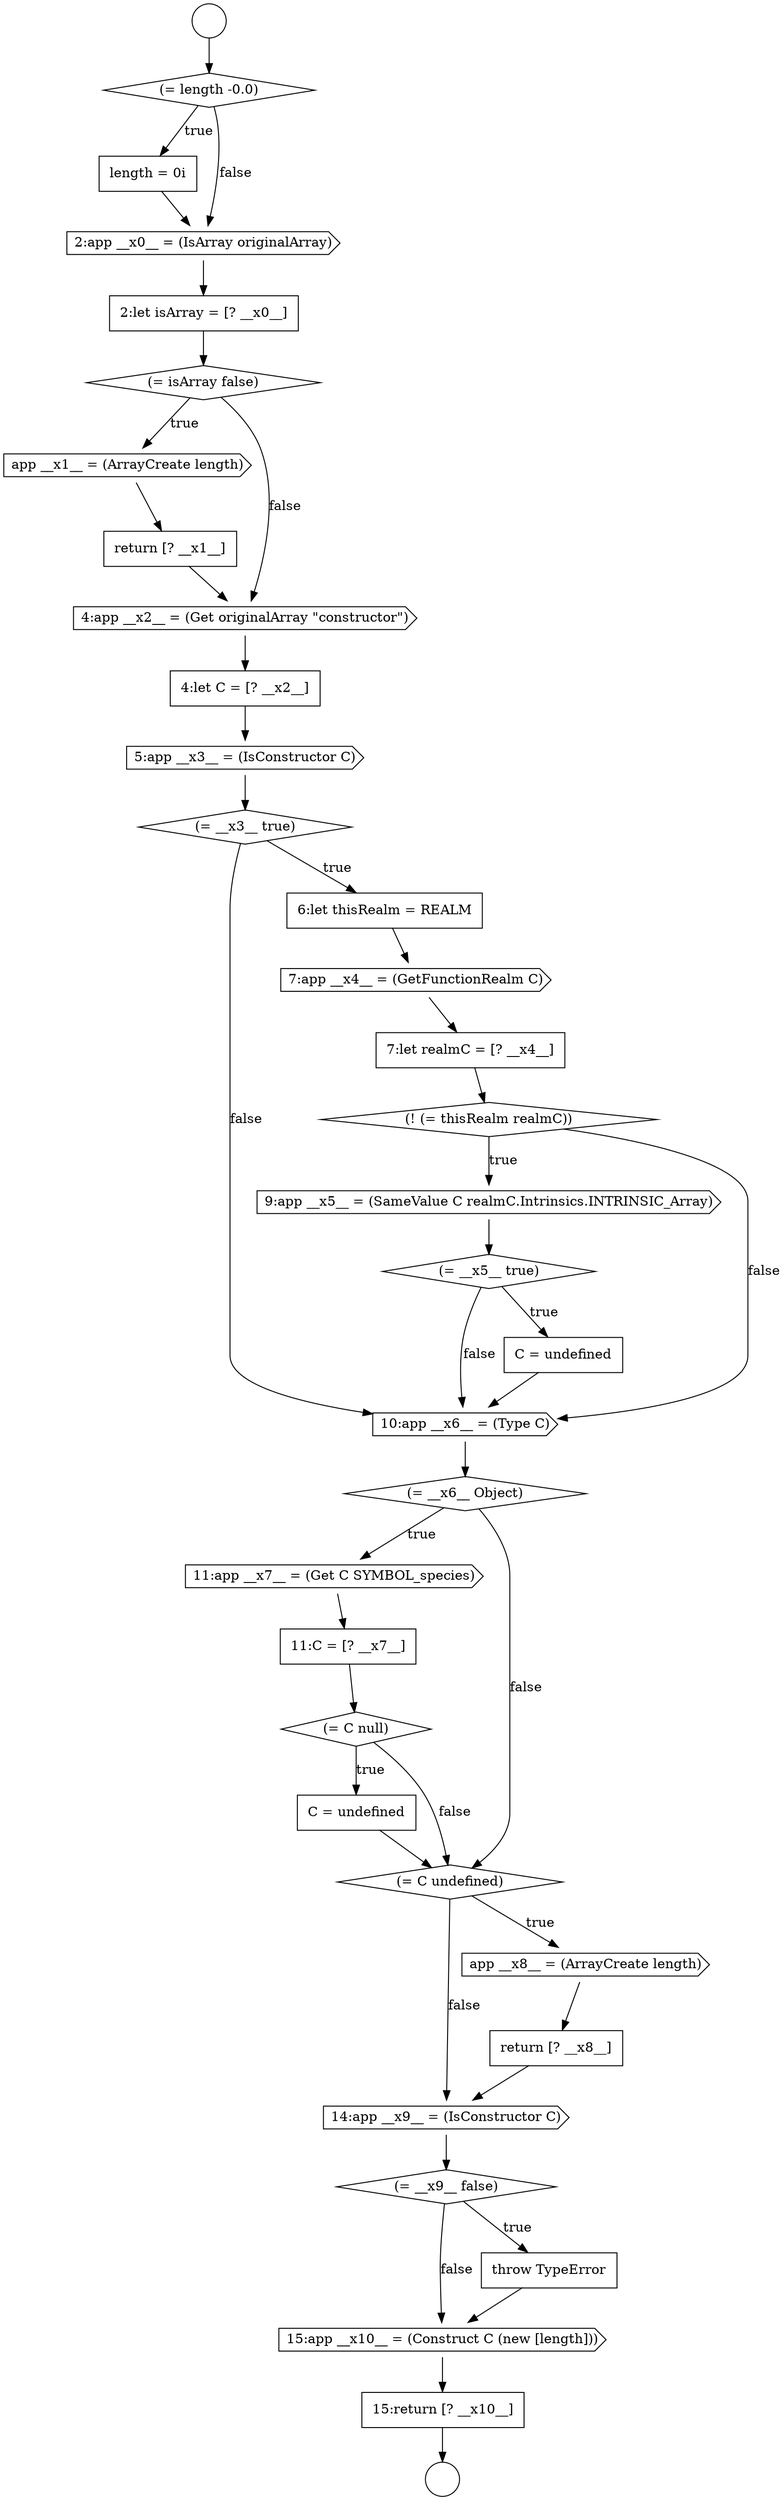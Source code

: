digraph {
  node2163 [shape=cds, label=<<font color="black">app __x1__ = (ArrayCreate length)</font>> color="black" fillcolor="white" style=filled]
  node2173 [shape=cds, label=<<font color="black">9:app __x5__ = (SameValue C realmC.Intrinsics.INTRINSIC_Array)</font>> color="black" fillcolor="white" style=filled]
  node2185 [shape=cds, label=<<font color="black">14:app __x9__ = (IsConstructor C)</font>> color="black" fillcolor="white" style=filled]
  node2178 [shape=cds, label=<<font color="black">11:app __x7__ = (Get C SYMBOL_species)</font>> color="black" fillcolor="white" style=filled]
  node2164 [shape=none, margin=0, label=<<font color="black">
    <table border="0" cellborder="1" cellspacing="0" cellpadding="10">
      <tr><td align="left">return [? __x1__]</td></tr>
    </table>
  </font>> color="black" fillcolor="white" style=filled]
  node2157 [shape=circle label=" " color="black" fillcolor="white" style=filled]
  node2172 [shape=diamond, label=<<font color="black">(! (= thisRealm realmC))</font>> color="black" fillcolor="white" style=filled]
  node2189 [shape=none, margin=0, label=<<font color="black">
    <table border="0" cellborder="1" cellspacing="0" cellpadding="10">
      <tr><td align="left">15:return [? __x10__]</td></tr>
    </table>
  </font>> color="black" fillcolor="white" style=filled]
  node2176 [shape=cds, label=<<font color="black">10:app __x6__ = (Type C)</font>> color="black" fillcolor="white" style=filled]
  node2188 [shape=cds, label=<<font color="black">15:app __x10__ = (Construct C (new [length]))</font>> color="black" fillcolor="white" style=filled]
  node2165 [shape=cds, label=<<font color="black">4:app __x2__ = (Get originalArray &quot;constructor&quot;)</font>> color="black" fillcolor="white" style=filled]
  node2187 [shape=none, margin=0, label=<<font color="black">
    <table border="0" cellborder="1" cellspacing="0" cellpadding="10">
      <tr><td align="left">throw TypeError</td></tr>
    </table>
  </font>> color="black" fillcolor="white" style=filled]
  node2186 [shape=diamond, label=<<font color="black">(= __x9__ false)</font>> color="black" fillcolor="white" style=filled]
  node2159 [shape=none, margin=0, label=<<font color="black">
    <table border="0" cellborder="1" cellspacing="0" cellpadding="10">
      <tr><td align="left">length = 0i</td></tr>
    </table>
  </font>> color="black" fillcolor="white" style=filled]
  node2184 [shape=none, margin=0, label=<<font color="black">
    <table border="0" cellborder="1" cellspacing="0" cellpadding="10">
      <tr><td align="left">return [? __x8__]</td></tr>
    </table>
  </font>> color="black" fillcolor="white" style=filled]
  node2168 [shape=diamond, label=<<font color="black">(= __x3__ true)</font>> color="black" fillcolor="white" style=filled]
  node2169 [shape=none, margin=0, label=<<font color="black">
    <table border="0" cellborder="1" cellspacing="0" cellpadding="10">
      <tr><td align="left">6:let thisRealm = REALM</td></tr>
    </table>
  </font>> color="black" fillcolor="white" style=filled]
  node2158 [shape=diamond, label=<<font color="black">(= length -0.0)</font>> color="black" fillcolor="white" style=filled]
  node2179 [shape=none, margin=0, label=<<font color="black">
    <table border="0" cellborder="1" cellspacing="0" cellpadding="10">
      <tr><td align="left">11:C = [? __x7__]</td></tr>
    </table>
  </font>> color="black" fillcolor="white" style=filled]
  node2181 [shape=none, margin=0, label=<<font color="black">
    <table border="0" cellborder="1" cellspacing="0" cellpadding="10">
      <tr><td align="left">C = undefined</td></tr>
    </table>
  </font>> color="black" fillcolor="white" style=filled]
  node2161 [shape=none, margin=0, label=<<font color="black">
    <table border="0" cellborder="1" cellspacing="0" cellpadding="10">
      <tr><td align="left">2:let isArray = [? __x0__]</td></tr>
    </table>
  </font>> color="black" fillcolor="white" style=filled]
  node2166 [shape=none, margin=0, label=<<font color="black">
    <table border="0" cellborder="1" cellspacing="0" cellpadding="10">
      <tr><td align="left">4:let C = [? __x2__]</td></tr>
    </table>
  </font>> color="black" fillcolor="white" style=filled]
  node2180 [shape=diamond, label=<<font color="black">(= C null)</font>> color="black" fillcolor="white" style=filled]
  node2182 [shape=diamond, label=<<font color="black">(= C undefined)</font>> color="black" fillcolor="white" style=filled]
  node2171 [shape=none, margin=0, label=<<font color="black">
    <table border="0" cellborder="1" cellspacing="0" cellpadding="10">
      <tr><td align="left">7:let realmC = [? __x4__]</td></tr>
    </table>
  </font>> color="black" fillcolor="white" style=filled]
  node2156 [shape=circle label=" " color="black" fillcolor="white" style=filled]
  node2175 [shape=none, margin=0, label=<<font color="black">
    <table border="0" cellborder="1" cellspacing="0" cellpadding="10">
      <tr><td align="left">C = undefined</td></tr>
    </table>
  </font>> color="black" fillcolor="white" style=filled]
  node2160 [shape=cds, label=<<font color="black">2:app __x0__ = (IsArray originalArray)</font>> color="black" fillcolor="white" style=filled]
  node2167 [shape=cds, label=<<font color="black">5:app __x3__ = (IsConstructor C)</font>> color="black" fillcolor="white" style=filled]
  node2174 [shape=diamond, label=<<font color="black">(= __x5__ true)</font>> color="black" fillcolor="white" style=filled]
  node2162 [shape=diamond, label=<<font color="black">(= isArray false)</font>> color="black" fillcolor="white" style=filled]
  node2183 [shape=cds, label=<<font color="black">app __x8__ = (ArrayCreate length)</font>> color="black" fillcolor="white" style=filled]
  node2170 [shape=cds, label=<<font color="black">7:app __x4__ = (GetFunctionRealm C)</font>> color="black" fillcolor="white" style=filled]
  node2177 [shape=diamond, label=<<font color="black">(= __x6__ Object)</font>> color="black" fillcolor="white" style=filled]
  node2188 -> node2189 [ color="black"]
  node2165 -> node2166 [ color="black"]
  node2167 -> node2168 [ color="black"]
  node2166 -> node2167 [ color="black"]
  node2186 -> node2187 [label=<<font color="black">true</font>> color="black"]
  node2186 -> node2188 [label=<<font color="black">false</font>> color="black"]
  node2175 -> node2176 [ color="black"]
  node2179 -> node2180 [ color="black"]
  node2184 -> node2185 [ color="black"]
  node2189 -> node2157 [ color="black"]
  node2177 -> node2178 [label=<<font color="black">true</font>> color="black"]
  node2177 -> node2182 [label=<<font color="black">false</font>> color="black"]
  node2173 -> node2174 [ color="black"]
  node2158 -> node2159 [label=<<font color="black">true</font>> color="black"]
  node2158 -> node2160 [label=<<font color="black">false</font>> color="black"]
  node2185 -> node2186 [ color="black"]
  node2169 -> node2170 [ color="black"]
  node2172 -> node2173 [label=<<font color="black">true</font>> color="black"]
  node2172 -> node2176 [label=<<font color="black">false</font>> color="black"]
  node2180 -> node2181 [label=<<font color="black">true</font>> color="black"]
  node2180 -> node2182 [label=<<font color="black">false</font>> color="black"]
  node2178 -> node2179 [ color="black"]
  node2170 -> node2171 [ color="black"]
  node2159 -> node2160 [ color="black"]
  node2160 -> node2161 [ color="black"]
  node2168 -> node2169 [label=<<font color="black">true</font>> color="black"]
  node2168 -> node2176 [label=<<font color="black">false</font>> color="black"]
  node2164 -> node2165 [ color="black"]
  node2182 -> node2183 [label=<<font color="black">true</font>> color="black"]
  node2182 -> node2185 [label=<<font color="black">false</font>> color="black"]
  node2187 -> node2188 [ color="black"]
  node2174 -> node2175 [label=<<font color="black">true</font>> color="black"]
  node2174 -> node2176 [label=<<font color="black">false</font>> color="black"]
  node2171 -> node2172 [ color="black"]
  node2161 -> node2162 [ color="black"]
  node2181 -> node2182 [ color="black"]
  node2162 -> node2163 [label=<<font color="black">true</font>> color="black"]
  node2162 -> node2165 [label=<<font color="black">false</font>> color="black"]
  node2163 -> node2164 [ color="black"]
  node2176 -> node2177 [ color="black"]
  node2183 -> node2184 [ color="black"]
  node2156 -> node2158 [ color="black"]
}
